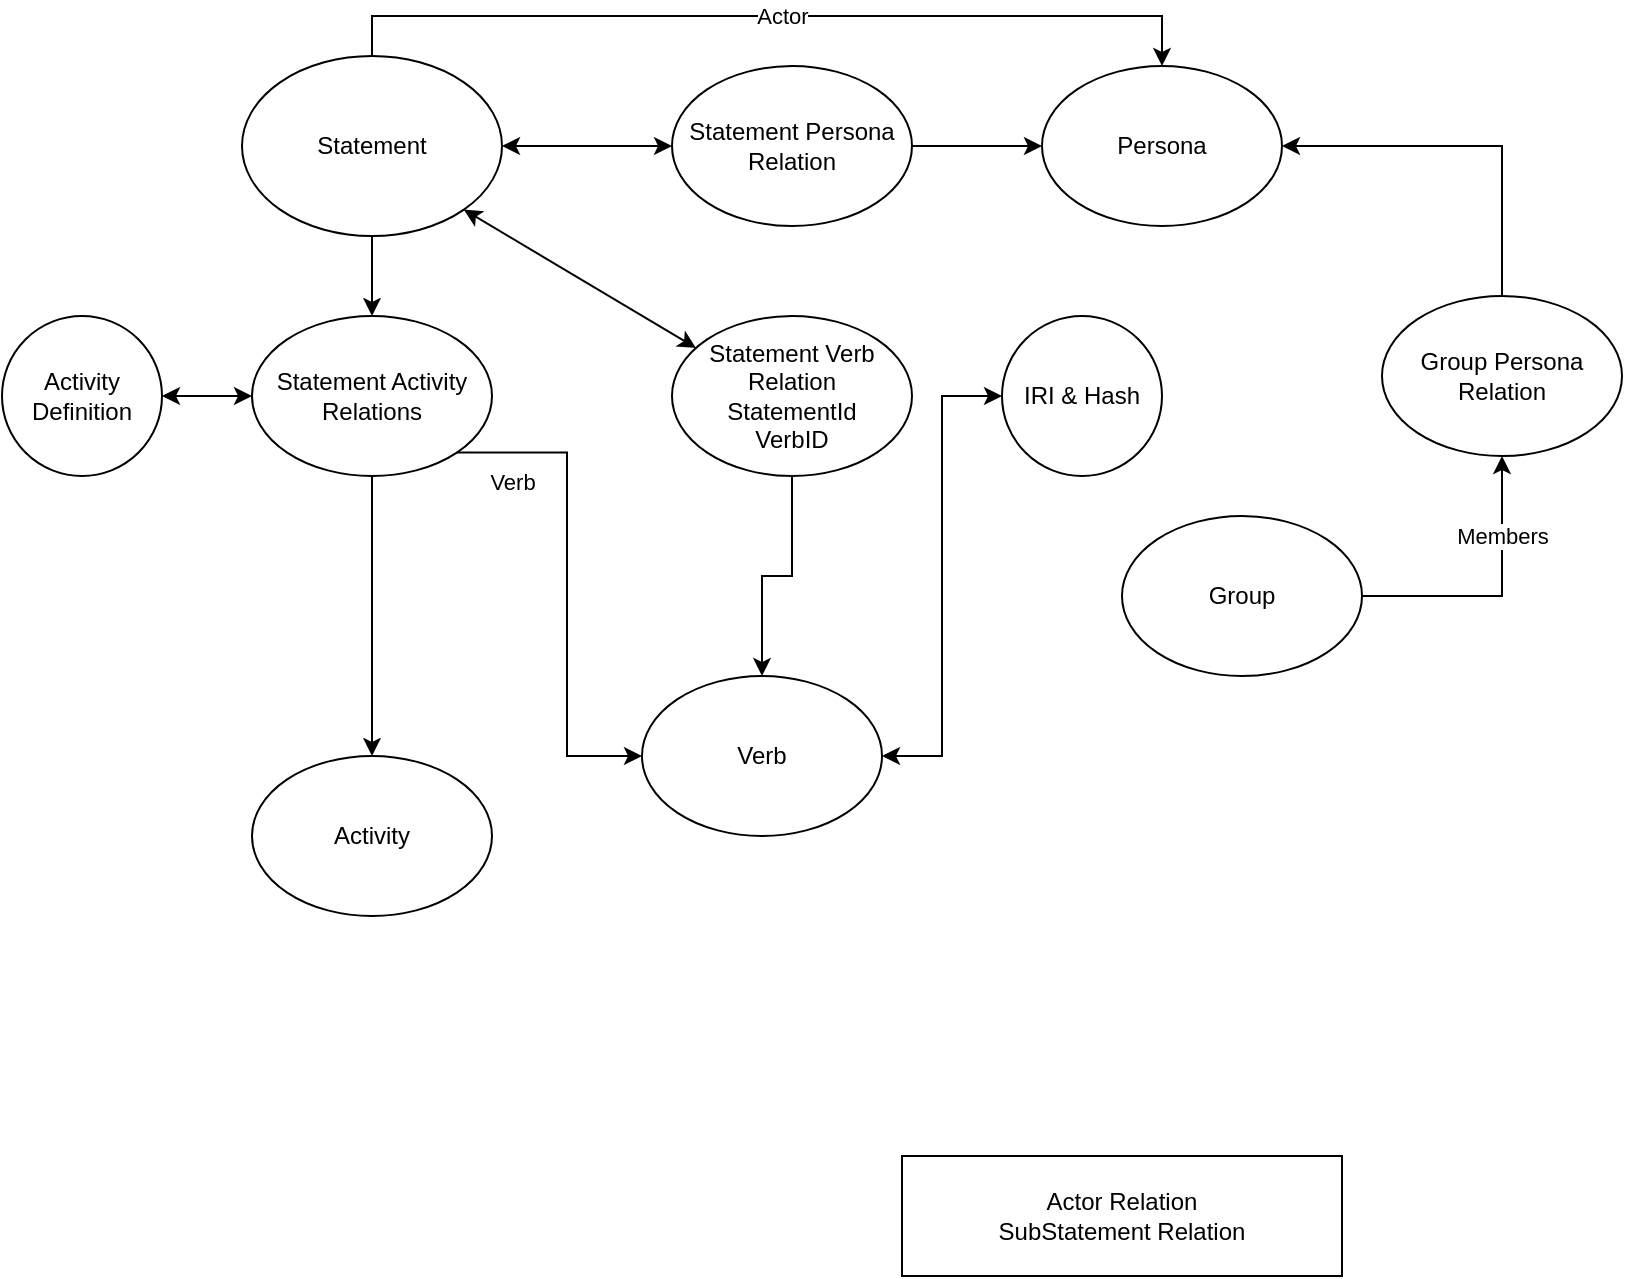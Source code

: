 <mxfile version="13.7.4" type="device"><diagram id="KWRFoXVzrAx-F4Y2AJmM" name="Page-1"><mxGraphModel dx="2062" dy="1122" grid="1" gridSize="10" guides="1" tooltips="1" connect="1" arrows="1" fold="1" page="1" pageScale="1" pageWidth="850" pageHeight="1100" math="0" shadow="0"><root><mxCell id="0"/><mxCell id="1" parent="0"/><mxCell id="_8remI-Ox-zk8t0cQDej-11" style="edgeStyle=orthogonalEdgeStyle;rounded=0;orthogonalLoop=1;jettySize=auto;html=1;entryX=0;entryY=0.5;entryDx=0;entryDy=0;startArrow=classic;startFill=1;" parent="1" source="_8remI-Ox-zk8t0cQDej-1" target="_8remI-Ox-zk8t0cQDej-7" edge="1"><mxGeometry relative="1" as="geometry"/></mxCell><mxCell id="_8remI-Ox-zk8t0cQDej-13" style="edgeStyle=orthogonalEdgeStyle;rounded=0;orthogonalLoop=1;jettySize=auto;html=1;" parent="1" source="_8remI-Ox-zk8t0cQDej-1" target="_8remI-Ox-zk8t0cQDej-12" edge="1"><mxGeometry relative="1" as="geometry"/></mxCell><mxCell id="_8remI-Ox-zk8t0cQDej-27" style="edgeStyle=orthogonalEdgeStyle;rounded=0;orthogonalLoop=1;jettySize=auto;html=1;entryX=0.5;entryY=0;entryDx=0;entryDy=0;" parent="1" source="_8remI-Ox-zk8t0cQDej-1" target="_8remI-Ox-zk8t0cQDej-2" edge="1"><mxGeometry relative="1" as="geometry"><mxPoint x="215" y="50" as="targetPoint"/><Array as="points"><mxPoint x="215" y="90"/><mxPoint x="610" y="90"/></Array></mxGeometry></mxCell><mxCell id="_8remI-Ox-zk8t0cQDej-28" value="Actor" style="edgeLabel;html=1;align=center;verticalAlign=middle;resizable=0;points=[];" parent="_8remI-Ox-zk8t0cQDej-27" vertex="1" connectable="0"><mxGeometry x="0.036" relative="1" as="geometry"><mxPoint x="-3" as="offset"/></mxGeometry></mxCell><mxCell id="fXH_Zis__Y6avnO8dP5G-5" style="rounded=0;orthogonalLoop=1;jettySize=auto;html=1;exitX=1;exitY=1;exitDx=0;exitDy=0;entryX=0.1;entryY=0.2;entryDx=0;entryDy=0;entryPerimeter=0;startArrow=classic;startFill=1;" edge="1" parent="1" source="_8remI-Ox-zk8t0cQDej-1" target="_8remI-Ox-zk8t0cQDej-21"><mxGeometry relative="1" as="geometry"/></mxCell><mxCell id="_8remI-Ox-zk8t0cQDej-1" value="Statement" style="ellipse;whiteSpace=wrap;html=1;" parent="1" vertex="1"><mxGeometry x="150" y="110" width="130" height="90" as="geometry"/></mxCell><mxCell id="_8remI-Ox-zk8t0cQDej-2" value="Persona" style="ellipse;whiteSpace=wrap;html=1;" parent="1" vertex="1"><mxGeometry x="550" y="115" width="120" height="80" as="geometry"/></mxCell><mxCell id="_8remI-Ox-zk8t0cQDej-16" style="edgeStyle=orthogonalEdgeStyle;rounded=0;orthogonalLoop=1;jettySize=auto;html=1;entryX=0.5;entryY=1;entryDx=0;entryDy=0;" parent="1" source="_8remI-Ox-zk8t0cQDej-3" target="_8remI-Ox-zk8t0cQDej-15" edge="1"><mxGeometry relative="1" as="geometry"/></mxCell><mxCell id="_8remI-Ox-zk8t0cQDej-17" value="Members" style="edgeLabel;html=1;align=center;verticalAlign=middle;resizable=0;points=[];" parent="_8remI-Ox-zk8t0cQDej-16" vertex="1" connectable="0"><mxGeometry x="-0.2" y="-3" relative="1" as="geometry"><mxPoint x="14" y="-33" as="offset"/></mxGeometry></mxCell><mxCell id="_8remI-Ox-zk8t0cQDej-3" value="Group" style="ellipse;whiteSpace=wrap;html=1;" parent="1" vertex="1"><mxGeometry x="590" y="340" width="120" height="80" as="geometry"/></mxCell><mxCell id="_8remI-Ox-zk8t0cQDej-6" value="Activity" style="ellipse;whiteSpace=wrap;html=1;" parent="1" vertex="1"><mxGeometry x="155" y="460" width="120" height="80" as="geometry"/></mxCell><mxCell id="_8remI-Ox-zk8t0cQDej-10" style="edgeStyle=orthogonalEdgeStyle;rounded=0;orthogonalLoop=1;jettySize=auto;html=1;" parent="1" source="_8remI-Ox-zk8t0cQDej-7" target="_8remI-Ox-zk8t0cQDej-2" edge="1"><mxGeometry relative="1" as="geometry"/></mxCell><mxCell id="_8remI-Ox-zk8t0cQDej-7" value="Statement Persona Relation" style="ellipse;whiteSpace=wrap;html=1;" parent="1" vertex="1"><mxGeometry x="365" y="115" width="120" height="80" as="geometry"/></mxCell><mxCell id="_8remI-Ox-zk8t0cQDej-14" style="edgeStyle=orthogonalEdgeStyle;rounded=0;orthogonalLoop=1;jettySize=auto;html=1;" parent="1" source="_8remI-Ox-zk8t0cQDej-12" target="_8remI-Ox-zk8t0cQDej-6" edge="1"><mxGeometry relative="1" as="geometry"/></mxCell><mxCell id="_8remI-Ox-zk8t0cQDej-24" style="edgeStyle=orthogonalEdgeStyle;rounded=0;orthogonalLoop=1;jettySize=auto;html=1;exitX=1;exitY=1;exitDx=0;exitDy=0;entryX=0;entryY=0.5;entryDx=0;entryDy=0;" parent="1" source="_8remI-Ox-zk8t0cQDej-12" target="_8remI-Ox-zk8t0cQDej-20" edge="1"><mxGeometry relative="1" as="geometry"/></mxCell><mxCell id="_8remI-Ox-zk8t0cQDej-25" value="Verb" style="edgeLabel;html=1;align=center;verticalAlign=middle;resizable=0;points=[];" parent="_8remI-Ox-zk8t0cQDej-24" vertex="1" connectable="0"><mxGeometry x="-0.431" y="-28" relative="1" as="geometry"><mxPoint as="offset"/></mxGeometry></mxCell><mxCell id="fXH_Zis__Y6avnO8dP5G-3" style="edgeStyle=orthogonalEdgeStyle;rounded=0;orthogonalLoop=1;jettySize=auto;html=1;entryX=1;entryY=0.5;entryDx=0;entryDy=0;startArrow=classic;startFill=1;" edge="1" parent="1" source="_8remI-Ox-zk8t0cQDej-12" target="fXH_Zis__Y6avnO8dP5G-2"><mxGeometry relative="1" as="geometry"/></mxCell><mxCell id="_8remI-Ox-zk8t0cQDej-12" value="Statement Activity Relations" style="ellipse;whiteSpace=wrap;html=1;" parent="1" vertex="1"><mxGeometry x="155" y="240" width="120" height="80" as="geometry"/></mxCell><mxCell id="_8remI-Ox-zk8t0cQDej-18" style="edgeStyle=orthogonalEdgeStyle;rounded=0;orthogonalLoop=1;jettySize=auto;html=1;entryX=1;entryY=0.5;entryDx=0;entryDy=0;exitX=0.5;exitY=0;exitDx=0;exitDy=0;" parent="1" source="_8remI-Ox-zk8t0cQDej-15" target="_8remI-Ox-zk8t0cQDej-2" edge="1"><mxGeometry relative="1" as="geometry"/></mxCell><mxCell id="_8remI-Ox-zk8t0cQDej-15" value="Group Persona Relation" style="ellipse;whiteSpace=wrap;html=1;" parent="1" vertex="1"><mxGeometry x="720" y="230" width="120" height="80" as="geometry"/></mxCell><mxCell id="fXH_Zis__Y6avnO8dP5G-4" style="edgeStyle=orthogonalEdgeStyle;rounded=0;orthogonalLoop=1;jettySize=auto;html=1;startArrow=classic;startFill=1;entryX=0;entryY=0.5;entryDx=0;entryDy=0;" edge="1" parent="1" source="_8remI-Ox-zk8t0cQDej-20" target="fXH_Zis__Y6avnO8dP5G-1"><mxGeometry relative="1" as="geometry"><mxPoint x="530" y="350" as="targetPoint"/><Array as="points"><mxPoint x="500" y="460"/><mxPoint x="500" y="280"/></Array></mxGeometry></mxCell><mxCell id="_8remI-Ox-zk8t0cQDej-20" value="Verb" style="ellipse;whiteSpace=wrap;html=1;" parent="1" vertex="1"><mxGeometry x="350" y="420" width="120" height="80" as="geometry"/></mxCell><mxCell id="_8remI-Ox-zk8t0cQDej-23" style="edgeStyle=orthogonalEdgeStyle;rounded=0;orthogonalLoop=1;jettySize=auto;html=1;entryX=0.5;entryY=0;entryDx=0;entryDy=0;" parent="1" source="_8remI-Ox-zk8t0cQDej-21" target="_8remI-Ox-zk8t0cQDej-20" edge="1"><mxGeometry relative="1" as="geometry"/></mxCell><mxCell id="_8remI-Ox-zk8t0cQDej-21" value="Statement Verb Relation&lt;br&gt;StatementId&lt;br&gt;VerbID" style="ellipse;whiteSpace=wrap;html=1;" parent="1" vertex="1"><mxGeometry x="365" y="240" width="120" height="80" as="geometry"/></mxCell><mxCell id="_8remI-Ox-zk8t0cQDej-26" value="Actor Relation&lt;br&gt;SubStatement Relation" style="whiteSpace=wrap;html=1;" parent="1" vertex="1"><mxGeometry x="480" y="660" width="220" height="60" as="geometry"/></mxCell><mxCell id="fXH_Zis__Y6avnO8dP5G-1" value="IRI &amp;amp; Hash" style="ellipse;whiteSpace=wrap;html=1;aspect=fixed;" vertex="1" parent="1"><mxGeometry x="530" y="240" width="80" height="80" as="geometry"/></mxCell><mxCell id="fXH_Zis__Y6avnO8dP5G-2" value="Activity Definition" style="ellipse;whiteSpace=wrap;html=1;aspect=fixed;" vertex="1" parent="1"><mxGeometry x="30" y="240" width="80" height="80" as="geometry"/></mxCell></root></mxGraphModel></diagram></mxfile>